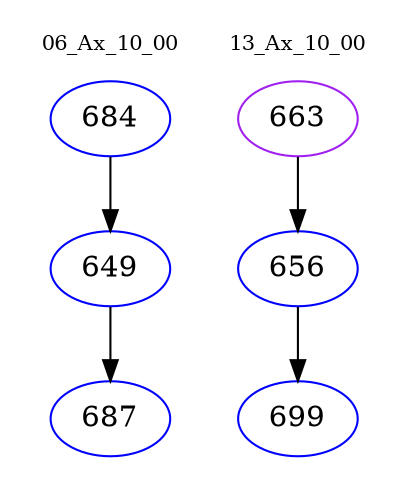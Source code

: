 digraph{
subgraph cluster_0 {
color = white
label = "06_Ax_10_00";
fontsize=10;
T0_684 [label="684", color="blue"]
T0_684 -> T0_649 [color="black"]
T0_649 [label="649", color="blue"]
T0_649 -> T0_687 [color="black"]
T0_687 [label="687", color="blue"]
}
subgraph cluster_1 {
color = white
label = "13_Ax_10_00";
fontsize=10;
T1_663 [label="663", color="purple"]
T1_663 -> T1_656 [color="black"]
T1_656 [label="656", color="blue"]
T1_656 -> T1_699 [color="black"]
T1_699 [label="699", color="blue"]
}
}
